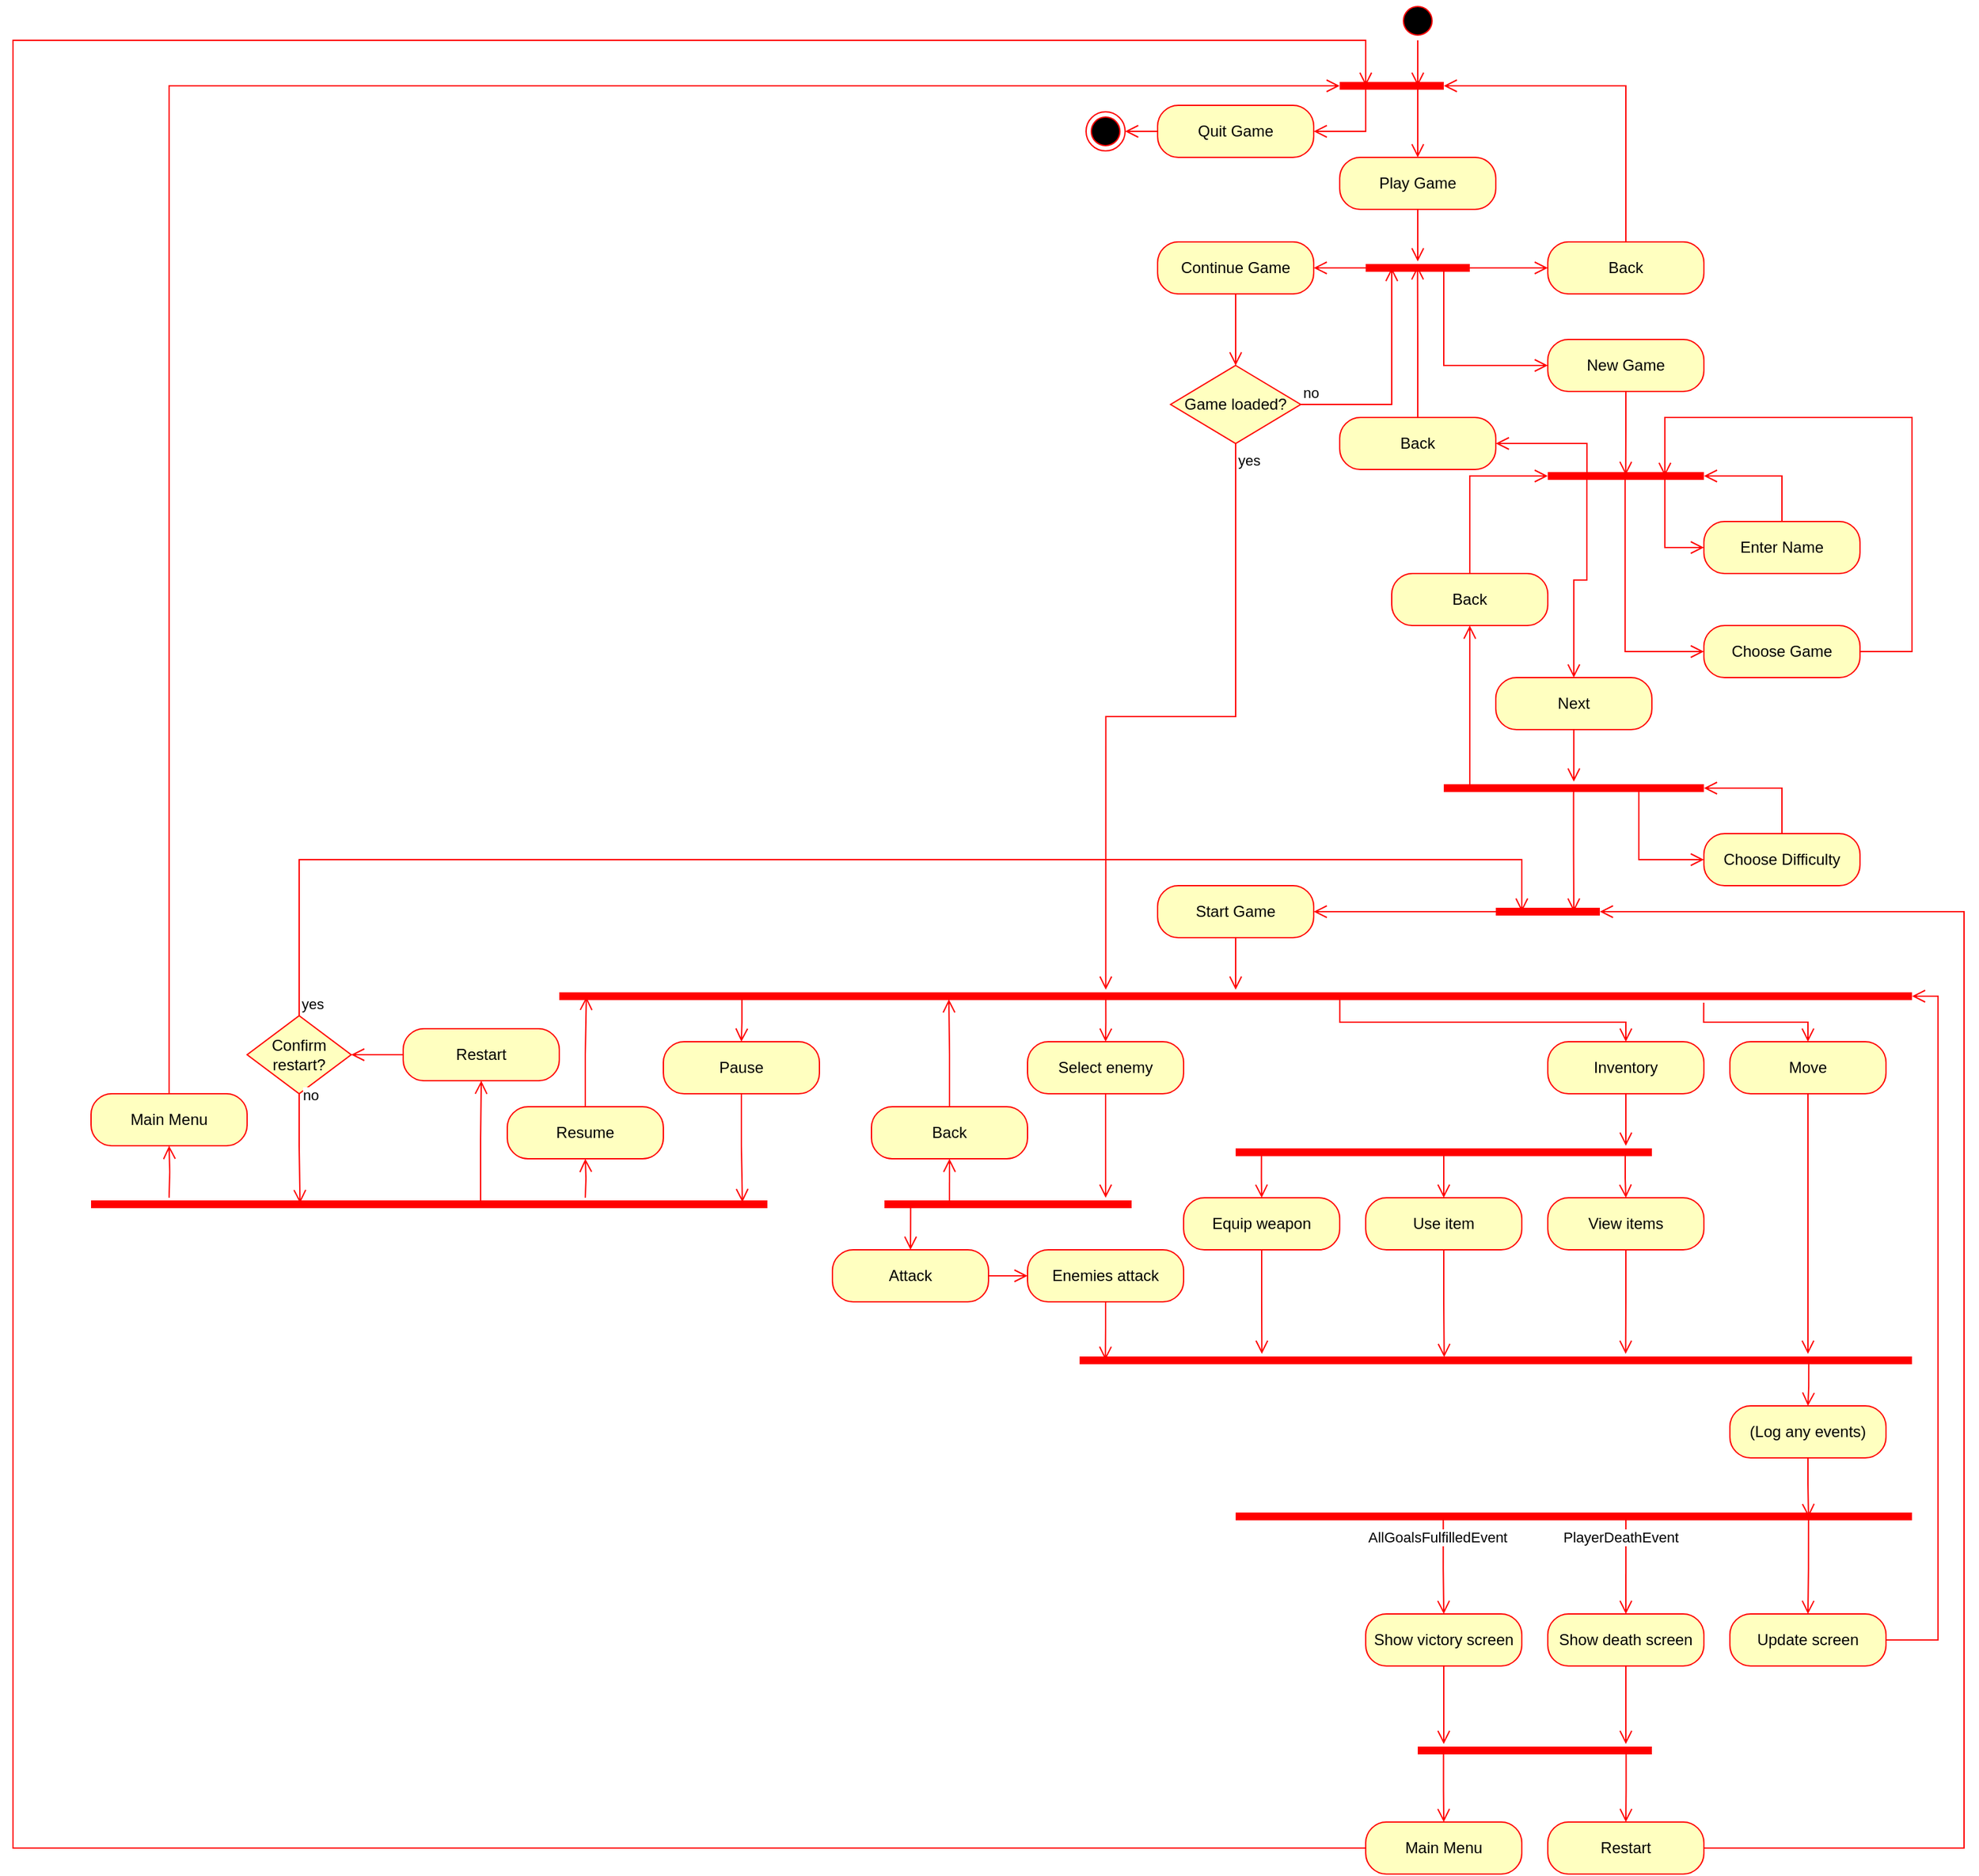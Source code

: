 <mxfile version="20.5.3" type="embed"><diagram id="KcAglNX9ycnjQGlBwvj0" name="Page-1"><mxGraphModel dx="1743" dy="619" grid="1" gridSize="10" guides="1" tooltips="1" connect="1" arrows="1" fold="1" page="1" pageScale="1" pageWidth="850" pageHeight="1100" math="0" shadow="0"><root><mxCell id="0"/><mxCell id="1" parent="0"/><mxCell id="4" value="" style="ellipse;html=1;shape=startState;fillColor=#000000;strokeColor=#ff0000;" parent="1" vertex="1"><mxGeometry x="405" width="30" height="30" as="geometry"/></mxCell><mxCell id="5" value="" style="edgeStyle=orthogonalEdgeStyle;html=1;verticalAlign=bottom;endArrow=open;endSize=8;strokeColor=#ff0000;rounded=0;entryX=0.75;entryY=0.5;entryDx=0;entryDy=0;entryPerimeter=0;" parent="1" source="4" target="8" edge="1"><mxGeometry relative="1" as="geometry"><mxPoint x="420" y="70" as="targetPoint"/></mxGeometry></mxCell><mxCell id="8" value="" style="shape=line;html=1;strokeWidth=6;strokeColor=#ff0000;" parent="1" vertex="1"><mxGeometry x="360" y="60" width="80" height="10" as="geometry"/></mxCell><mxCell id="9" value="" style="edgeStyle=orthogonalEdgeStyle;html=1;verticalAlign=bottom;endArrow=open;endSize=8;strokeColor=#ff0000;rounded=0;exitX=0.25;exitY=0.5;exitDx=0;exitDy=0;exitPerimeter=0;entryX=1;entryY=0.5;entryDx=0;entryDy=0;" parent="1" source="8" target="10" edge="1"><mxGeometry relative="1" as="geometry"><mxPoint x="350" y="90" as="targetPoint"/><mxPoint x="100" y="90" as="sourcePoint"/><Array as="points"><mxPoint x="380" y="100"/></Array></mxGeometry></mxCell><mxCell id="10" value="Quit Game" style="rounded=1;whiteSpace=wrap;html=1;arcSize=40;fontColor=#000000;fillColor=#ffffc0;strokeColor=#ff0000;" parent="1" vertex="1"><mxGeometry x="220" y="80" width="120" height="40" as="geometry"/></mxCell><mxCell id="11" value="" style="edgeStyle=orthogonalEdgeStyle;html=1;verticalAlign=bottom;endArrow=open;endSize=8;strokeColor=#ff0000;rounded=0;entryX=1;entryY=0.5;entryDx=0;entryDy=0;" parent="1" source="10" target="12" edge="1"><mxGeometry relative="1" as="geometry"><mxPoint x="100" y="280" as="targetPoint"/></mxGeometry></mxCell><mxCell id="12" value="" style="ellipse;html=1;shape=endState;fillColor=#000000;strokeColor=#ff0000;" parent="1" vertex="1"><mxGeometry x="165" y="85" width="30" height="30" as="geometry"/></mxCell><mxCell id="13" value="Play Game" style="rounded=1;whiteSpace=wrap;html=1;arcSize=40;fontColor=#000000;fillColor=#ffffc0;strokeColor=#ff0000;" parent="1" vertex="1"><mxGeometry x="360" y="120" width="120" height="40" as="geometry"/></mxCell><mxCell id="14" value="" style="edgeStyle=orthogonalEdgeStyle;html=1;verticalAlign=bottom;endArrow=open;endSize=8;strokeColor=#ff0000;rounded=0;exitX=0.5;exitY=1;exitDx=0;exitDy=0;" parent="1" source="13" target="16" edge="1"><mxGeometry relative="1" as="geometry"><mxPoint x="430" y="180" as="targetPoint"/><mxPoint x="430" y="170" as="sourcePoint"/></mxGeometry></mxCell><mxCell id="15" value="" style="edgeStyle=orthogonalEdgeStyle;html=1;verticalAlign=bottom;endArrow=open;endSize=8;strokeColor=#ff0000;rounded=0;exitX=0.75;exitY=0.5;exitDx=0;exitDy=0;exitPerimeter=0;entryX=0.5;entryY=0;entryDx=0;entryDy=0;" parent="1" source="8" target="13" edge="1"><mxGeometry relative="1" as="geometry"><mxPoint x="440" y="110" as="targetPoint"/><mxPoint x="430" y="170" as="sourcePoint"/></mxGeometry></mxCell><mxCell id="16" value="" style="shape=line;html=1;strokeWidth=6;strokeColor=#ff0000;" parent="1" vertex="1"><mxGeometry x="380" y="200" width="80" height="10" as="geometry"/></mxCell><mxCell id="17" value="" style="edgeStyle=orthogonalEdgeStyle;html=1;verticalAlign=bottom;endArrow=open;endSize=8;strokeColor=#ff0000;rounded=0;entryX=1;entryY=0.5;entryDx=0;entryDy=0;" parent="1" source="16" target="19" edge="1"><mxGeometry relative="1" as="geometry"><mxPoint x="360" y="190" as="targetPoint"/></mxGeometry></mxCell><mxCell id="19" value="Continue Game" style="rounded=1;whiteSpace=wrap;html=1;arcSize=40;fontColor=#000000;fillColor=#ffffc0;strokeColor=#ff0000;" parent="1" vertex="1"><mxGeometry x="220" y="185" width="120" height="40" as="geometry"/></mxCell><mxCell id="20" value="" style="edgeStyle=orthogonalEdgeStyle;html=1;verticalAlign=bottom;endArrow=open;endSize=8;strokeColor=#ff0000;rounded=0;entryX=0.5;entryY=0;entryDx=0;entryDy=0;" parent="1" source="19" target="21" edge="1"><mxGeometry relative="1" as="geometry"><mxPoint x="260" y="390" as="targetPoint"/></mxGeometry></mxCell><mxCell id="21" value="&lt;font color=&quot;#000000&quot;&gt;Game loaded?&lt;/font&gt;" style="rhombus;whiteSpace=wrap;html=1;fillColor=#ffffc0;strokeColor=#ff0000;" parent="1" vertex="1"><mxGeometry x="230" y="280" width="100" height="60" as="geometry"/></mxCell><mxCell id="22" value="&lt;font color=&quot;#000000&quot;&gt;no&lt;/font&gt;" style="edgeStyle=orthogonalEdgeStyle;html=1;align=left;verticalAlign=bottom;endArrow=open;endSize=8;strokeColor=#ff0000;rounded=0;entryX=0.25;entryY=0.5;entryDx=0;entryDy=0;entryPerimeter=0;" parent="1" source="21" target="16" edge="1"><mxGeometry x="-1" relative="1" as="geometry"><mxPoint x="410" y="230" as="targetPoint"/></mxGeometry></mxCell><mxCell id="23" value="&lt;font color=&quot;#000000&quot;&gt;yes&lt;/font&gt;" style="edgeStyle=orthogonalEdgeStyle;html=1;align=left;verticalAlign=top;endArrow=open;endSize=8;strokeColor=#ff0000;rounded=0;entryX=0.404;entryY=0;entryDx=0;entryDy=0;entryPerimeter=0;" parent="1" source="21" target="55" edge="1"><mxGeometry x="-1" relative="1" as="geometry"><mxPoint x="180" y="750" as="targetPoint"/></mxGeometry></mxCell><mxCell id="24" value="Back" style="rounded=1;whiteSpace=wrap;html=1;arcSize=40;fontColor=#000000;fillColor=#ffffc0;strokeColor=#ff0000;" parent="1" vertex="1"><mxGeometry x="520" y="185" width="120" height="40" as="geometry"/></mxCell><mxCell id="25" value="" style="edgeStyle=orthogonalEdgeStyle;html=1;verticalAlign=bottom;endArrow=open;endSize=8;strokeColor=#ff0000;rounded=0;fontColor=#000000;entryX=1;entryY=0.5;entryDx=0;entryDy=0;entryPerimeter=0;exitX=0.5;exitY=0;exitDx=0;exitDy=0;" parent="1" source="24" target="8" edge="1"><mxGeometry relative="1" as="geometry"><mxPoint x="580" y="300" as="targetPoint"/></mxGeometry></mxCell><mxCell id="26" value="" style="edgeStyle=orthogonalEdgeStyle;html=1;verticalAlign=bottom;endArrow=open;endSize=8;strokeColor=#ff0000;rounded=0;fontColor=#000000;exitX=1;exitY=0.5;exitDx=0;exitDy=0;exitPerimeter=0;entryX=0;entryY=0.5;entryDx=0;entryDy=0;" parent="1" source="16" target="24" edge="1"><mxGeometry relative="1" as="geometry"><mxPoint x="590" y="310" as="targetPoint"/><mxPoint x="590" y="235" as="sourcePoint"/></mxGeometry></mxCell><mxCell id="29" value="New Game" style="rounded=1;whiteSpace=wrap;html=1;arcSize=40;fontColor=#000000;fillColor=#ffffc0;strokeColor=#ff0000;" parent="1" vertex="1"><mxGeometry x="520" y="260" width="120" height="40" as="geometry"/></mxCell><mxCell id="30" value="" style="edgeStyle=orthogonalEdgeStyle;html=1;verticalAlign=bottom;endArrow=open;endSize=8;strokeColor=#ff0000;rounded=0;fontColor=#000000;entryX=0.499;entryY=0.42;entryDx=0;entryDy=0;entryPerimeter=0;" parent="1" source="29" target="32" edge="1"><mxGeometry relative="1" as="geometry"><mxPoint x="580" y="360" as="targetPoint"/></mxGeometry></mxCell><mxCell id="31" value="" style="edgeStyle=orthogonalEdgeStyle;html=1;verticalAlign=bottom;endArrow=open;endSize=8;strokeColor=#ff0000;rounded=0;fontColor=#000000;exitX=0.75;exitY=0.5;exitDx=0;exitDy=0;exitPerimeter=0;entryX=0;entryY=0.5;entryDx=0;entryDy=0;" parent="1" source="16" target="29" edge="1"><mxGeometry relative="1" as="geometry"><mxPoint x="600" y="320" as="targetPoint"/><mxPoint x="600" y="245" as="sourcePoint"/><Array as="points"><mxPoint x="440" y="280"/></Array></mxGeometry></mxCell><mxCell id="32" value="" style="shape=line;html=1;strokeWidth=6;strokeColor=#ff0000;fontColor=#000000;" parent="1" vertex="1"><mxGeometry x="520" y="360" width="120" height="10" as="geometry"/></mxCell><mxCell id="33" value="" style="edgeStyle=orthogonalEdgeStyle;html=1;verticalAlign=bottom;endArrow=open;endSize=8;strokeColor=#ff0000;rounded=0;fontColor=#000000;entryX=1;entryY=0.5;entryDx=0;entryDy=0;exitX=0.251;exitY=0.354;exitDx=0;exitDy=0;exitPerimeter=0;" parent="1" source="32" target="34" edge="1"><mxGeometry relative="1" as="geometry"><mxPoint x="480" y="360" as="targetPoint"/><Array as="points"><mxPoint x="550" y="340"/></Array></mxGeometry></mxCell><mxCell id="34" value="Back" style="rounded=1;whiteSpace=wrap;html=1;arcSize=40;fontColor=#000000;fillColor=#ffffc0;strokeColor=#ff0000;" parent="1" vertex="1"><mxGeometry x="360" y="320" width="120" height="40" as="geometry"/></mxCell><mxCell id="35" value="" style="edgeStyle=orthogonalEdgeStyle;html=1;verticalAlign=bottom;endArrow=open;endSize=8;strokeColor=#ff0000;rounded=0;fontColor=#000000;entryX=0.498;entryY=0.38;entryDx=0;entryDy=0;entryPerimeter=0;" parent="1" source="34" target="16" edge="1"><mxGeometry relative="1" as="geometry"><mxPoint x="420" y="260" as="targetPoint"/></mxGeometry></mxCell><mxCell id="36" value="Enter Name" style="rounded=1;whiteSpace=wrap;html=1;arcSize=40;fontColor=#000000;fillColor=#ffffc0;strokeColor=#ff0000;" parent="1" vertex="1"><mxGeometry x="640" y="400" width="120" height="40" as="geometry"/></mxCell><mxCell id="37" value="" style="edgeStyle=orthogonalEdgeStyle;html=1;verticalAlign=bottom;endArrow=open;endSize=8;strokeColor=#ff0000;rounded=0;fontColor=#000000;entryX=1;entryY=0.5;entryDx=0;entryDy=0;entryPerimeter=0;" parent="1" source="36" target="32" edge="1"><mxGeometry relative="1" as="geometry"><mxPoint x="580" y="500" as="targetPoint"/></mxGeometry></mxCell><mxCell id="38" value="" style="edgeStyle=orthogonalEdgeStyle;html=1;verticalAlign=bottom;endArrow=open;endSize=8;strokeColor=#ff0000;rounded=0;fontColor=#000000;exitX=0.75;exitY=0.5;exitDx=0;exitDy=0;exitPerimeter=0;entryX=0;entryY=0.5;entryDx=0;entryDy=0;" parent="1" source="32" target="36" edge="1"><mxGeometry relative="1" as="geometry"><mxPoint x="610" y="330" as="targetPoint"/><mxPoint x="610" y="255" as="sourcePoint"/></mxGeometry></mxCell><mxCell id="39" value="Choose Game" style="rounded=1;whiteSpace=wrap;html=1;arcSize=40;fontColor=#000000;fillColor=#ffffc0;strokeColor=#ff0000;" parent="1" vertex="1"><mxGeometry x="640" y="480" width="120" height="40" as="geometry"/></mxCell><mxCell id="40" value="" style="edgeStyle=orthogonalEdgeStyle;html=1;verticalAlign=bottom;endArrow=open;endSize=8;strokeColor=#ff0000;rounded=0;fontColor=#000000;entryX=0.75;entryY=0.5;entryDx=0;entryDy=0;entryPerimeter=0;" parent="1" source="39" target="32" edge="1"><mxGeometry relative="1" as="geometry"><mxPoint x="630" y="340" as="targetPoint"/><Array as="points"><mxPoint x="800" y="500"/><mxPoint x="800" y="320"/><mxPoint x="610" y="320"/></Array></mxGeometry></mxCell><mxCell id="41" value="" style="edgeStyle=orthogonalEdgeStyle;html=1;verticalAlign=bottom;endArrow=open;endSize=8;strokeColor=#ff0000;rounded=0;fontColor=#000000;exitX=0.495;exitY=0.66;exitDx=0;exitDy=0;exitPerimeter=0;entryX=0;entryY=0.5;entryDx=0;entryDy=0;" parent="1" source="32" target="39" edge="1"><mxGeometry relative="1" as="geometry"><mxPoint x="620" y="340" as="targetPoint"/><mxPoint x="620" y="265" as="sourcePoint"/></mxGeometry></mxCell><mxCell id="42" value="Next" style="rounded=1;whiteSpace=wrap;html=1;arcSize=40;fontColor=#000000;fillColor=#ffffc0;strokeColor=#ff0000;" parent="1" vertex="1"><mxGeometry x="480" y="520" width="120" height="40" as="geometry"/></mxCell><mxCell id="43" value="" style="edgeStyle=orthogonalEdgeStyle;html=1;verticalAlign=bottom;endArrow=open;endSize=8;strokeColor=#ff0000;rounded=0;fontColor=#000000;" parent="1" source="42" target="44" edge="1"><mxGeometry relative="1" as="geometry"><mxPoint x="540" y="590" as="targetPoint"/></mxGeometry></mxCell><mxCell id="44" value="" style="shape=line;html=1;strokeWidth=6;strokeColor=#ff0000;fontColor=#000000;" parent="1" vertex="1"><mxGeometry x="440" y="600" width="200" height="10" as="geometry"/></mxCell><mxCell id="45" value="" style="edgeStyle=orthogonalEdgeStyle;html=1;verticalAlign=bottom;endArrow=open;endSize=8;strokeColor=#ff0000;rounded=0;fontColor=#000000;exitX=0.25;exitY=0.5;exitDx=0;exitDy=0;exitPerimeter=0;entryX=0.5;entryY=1;entryDx=0;entryDy=0;" parent="1" source="44" target="46" edge="1"><mxGeometry relative="1" as="geometry"><mxPoint x="460" y="530" as="targetPoint"/><Array as="points"><mxPoint x="460" y="605"/></Array></mxGeometry></mxCell><mxCell id="46" value="Back" style="rounded=1;whiteSpace=wrap;html=1;arcSize=40;fontColor=#000000;fillColor=#ffffc0;strokeColor=#ff0000;" parent="1" vertex="1"><mxGeometry x="400" y="440" width="120" height="40" as="geometry"/></mxCell><mxCell id="47" value="" style="edgeStyle=orthogonalEdgeStyle;html=1;verticalAlign=bottom;endArrow=open;endSize=8;strokeColor=#ff0000;rounded=0;fontColor=#000000;entryX=0;entryY=0.5;entryDx=0;entryDy=0;entryPerimeter=0;" parent="1" source="46" target="32" edge="1"><mxGeometry relative="1" as="geometry"><mxPoint x="440" y="530" as="targetPoint"/><Array as="points"><mxPoint x="460" y="365"/></Array></mxGeometry></mxCell><mxCell id="48" value="" style="edgeStyle=orthogonalEdgeStyle;html=1;verticalAlign=bottom;endArrow=open;endSize=8;strokeColor=#ff0000;rounded=0;fontColor=#000000;exitX=0.25;exitY=0.5;exitDx=0;exitDy=0;exitPerimeter=0;entryX=0.5;entryY=0;entryDx=0;entryDy=0;" parent="1" source="32" target="42" edge="1"><mxGeometry relative="1" as="geometry"><mxPoint x="630" y="350" as="targetPoint"/><mxPoint x="630" y="275" as="sourcePoint"/></mxGeometry></mxCell><mxCell id="49" value="Choose Difficulty" style="rounded=1;whiteSpace=wrap;html=1;arcSize=40;fontColor=#000000;fillColor=#ffffc0;strokeColor=#ff0000;" parent="1" vertex="1"><mxGeometry x="640" y="640" width="120" height="40" as="geometry"/></mxCell><mxCell id="50" value="" style="edgeStyle=orthogonalEdgeStyle;html=1;verticalAlign=bottom;endArrow=open;endSize=8;strokeColor=#ff0000;rounded=0;fontColor=#000000;entryX=1;entryY=0.5;entryDx=0;entryDy=0;entryPerimeter=0;" parent="1" source="49" target="44" edge="1"><mxGeometry relative="1" as="geometry"><mxPoint x="610" y="770" as="targetPoint"/></mxGeometry></mxCell><mxCell id="51" value="" style="edgeStyle=orthogonalEdgeStyle;html=1;verticalAlign=bottom;endArrow=open;endSize=8;strokeColor=#ff0000;rounded=0;fontColor=#000000;exitX=0.75;exitY=0.5;exitDx=0;exitDy=0;exitPerimeter=0;entryX=0;entryY=0.5;entryDx=0;entryDy=0;" parent="1" source="44" target="49" edge="1"><mxGeometry relative="1" as="geometry"><mxPoint x="600" y="697.5" as="targetPoint"/><mxPoint x="600" y="622.5" as="sourcePoint"/></mxGeometry></mxCell><mxCell id="52" value="Start Game" style="rounded=1;whiteSpace=wrap;html=1;arcSize=40;fontColor=#000000;fillColor=#ffffc0;strokeColor=#ff0000;" parent="1" vertex="1"><mxGeometry x="220" y="680" width="120" height="40" as="geometry"/></mxCell><mxCell id="53" value="" style="edgeStyle=orthogonalEdgeStyle;html=1;verticalAlign=bottom;endArrow=open;endSize=8;strokeColor=#ff0000;rounded=0;fontColor=#000000;" parent="1" source="52" target="55" edge="1"><mxGeometry relative="1" as="geometry"><mxPoint x="610" y="750" as="targetPoint"/></mxGeometry></mxCell><mxCell id="54" value="" style="edgeStyle=orthogonalEdgeStyle;html=1;verticalAlign=bottom;endArrow=open;endSize=8;strokeColor=#ff0000;rounded=0;fontColor=#000000;exitX=0.499;exitY=0.421;exitDx=0;exitDy=0;exitPerimeter=0;entryX=0.75;entryY=0.5;entryDx=0;entryDy=0;entryPerimeter=0;" parent="1" source="44" target="143" edge="1"><mxGeometry relative="1" as="geometry"><mxPoint x="540" y="690" as="targetPoint"/><mxPoint x="540" y="620" as="sourcePoint"/></mxGeometry></mxCell><mxCell id="55" value="" style="shape=line;html=1;strokeWidth=6;strokeColor=#ff0000;fontColor=#000000;" parent="1" vertex="1"><mxGeometry x="-240" y="760" width="1040" height="10" as="geometry"/></mxCell><mxCell id="56" value="" style="edgeStyle=orthogonalEdgeStyle;html=1;verticalAlign=bottom;endArrow=open;endSize=8;strokeColor=#ff0000;rounded=0;fontColor=#000000;entryX=0.5;entryY=0;entryDx=0;entryDy=0;exitX=0.846;exitY=1;exitDx=0;exitDy=0;exitPerimeter=0;" parent="1" source="55" target="57" edge="1"><mxGeometry relative="1" as="geometry"><mxPoint x="540" y="980" as="targetPoint"/><mxPoint x="660" y="790" as="sourcePoint"/></mxGeometry></mxCell><mxCell id="57" value="Move" style="rounded=1;whiteSpace=wrap;html=1;arcSize=40;fontColor=#000000;fillColor=#ffffc0;strokeColor=#ff0000;" parent="1" vertex="1"><mxGeometry x="660" y="800" width="120" height="40" as="geometry"/></mxCell><mxCell id="58" value="" style="edgeStyle=orthogonalEdgeStyle;html=1;verticalAlign=bottom;endArrow=open;endSize=8;strokeColor=#ff0000;rounded=0;fontColor=#000000;exitX=0.5;exitY=1;exitDx=0;exitDy=0;" parent="1" source="57" edge="1"><mxGeometry relative="1" as="geometry"><mxPoint x="720" y="1040" as="targetPoint"/><mxPoint x="750" y="1286.857" as="sourcePoint"/></mxGeometry></mxCell><mxCell id="59" value="Update screen" style="rounded=1;whiteSpace=wrap;html=1;arcSize=40;fontColor=#000000;fillColor=#ffffc0;strokeColor=#ff0000;" parent="1" vertex="1"><mxGeometry x="660" y="1240" width="120" height="40" as="geometry"/></mxCell><mxCell id="61" value="" style="shape=line;html=1;strokeWidth=6;strokeColor=#ff0000;fontColor=#000000;" parent="1" vertex="1"><mxGeometry x="160" y="1040" width="640" height="10" as="geometry"/></mxCell><mxCell id="64" value="Inventory" style="rounded=1;whiteSpace=wrap;html=1;arcSize=40;fontColor=#000000;fillColor=#ffffc0;strokeColor=#ff0000;" parent="1" vertex="1"><mxGeometry x="520" y="800" width="120" height="40" as="geometry"/></mxCell><mxCell id="65" value="" style="edgeStyle=orthogonalEdgeStyle;html=1;verticalAlign=bottom;endArrow=open;endSize=8;strokeColor=#ff0000;rounded=0;fontColor=#000000;" parent="1" source="64" edge="1"><mxGeometry relative="1" as="geometry"><mxPoint x="580" y="880" as="targetPoint"/></mxGeometry></mxCell><mxCell id="66" value="(Log any events)" style="rounded=1;whiteSpace=wrap;html=1;arcSize=40;fontColor=#000000;fillColor=#ffffc0;strokeColor=#ff0000;" parent="1" vertex="1"><mxGeometry x="660" y="1080" width="120" height="40" as="geometry"/></mxCell><mxCell id="68" value="" style="edgeStyle=orthogonalEdgeStyle;html=1;verticalAlign=bottom;endArrow=open;endSize=8;strokeColor=#ff0000;rounded=0;fontColor=#000000;exitX=0.876;exitY=0.633;exitDx=0;exitDy=0;exitPerimeter=0;entryX=0.5;entryY=0;entryDx=0;entryDy=0;" parent="1" source="61" target="66" edge="1"><mxGeometry relative="1" as="geometry"><mxPoint x="569.8" y="785" as="targetPoint"/><mxPoint x="569.8" y="710" as="sourcePoint"/></mxGeometry></mxCell><mxCell id="70" value="" style="edgeStyle=orthogonalEdgeStyle;html=1;verticalAlign=bottom;endArrow=open;endSize=8;strokeColor=#ff0000;rounded=0;fontColor=#000000;entryX=0.5;entryY=0;entryDx=0;entryDy=0;exitX=0.577;exitY=0.5;exitDx=0;exitDy=0;exitPerimeter=0;" parent="1" source="55" target="64" edge="1"><mxGeometry relative="1" as="geometry"><mxPoint x="589.8" y="805" as="targetPoint"/><mxPoint x="610" y="780" as="sourcePoint"/></mxGeometry></mxCell><mxCell id="71" value="" style="shape=line;html=1;strokeWidth=6;strokeColor=#ff0000;fontColor=#000000;" parent="1" vertex="1"><mxGeometry x="280" y="1160" width="520" height="10" as="geometry"/></mxCell><mxCell id="73" value="" style="edgeStyle=orthogonalEdgeStyle;html=1;verticalAlign=bottom;endArrow=open;endSize=8;strokeColor=#ff0000;rounded=0;fontColor=#000000;exitX=0.5;exitY=1;exitDx=0;exitDy=0;entryX=0.847;entryY=0.552;entryDx=0;entryDy=0;entryPerimeter=0;" parent="1" source="66" target="71" edge="1"><mxGeometry relative="1" as="geometry"><mxPoint x="720" y="1160" as="targetPoint"/><mxPoint x="720" y="1130" as="sourcePoint"/></mxGeometry></mxCell><mxCell id="86" value="View items" style="rounded=1;whiteSpace=wrap;html=1;arcSize=40;fontColor=#000000;fillColor=#ffffc0;strokeColor=#ff0000;" parent="1" vertex="1"><mxGeometry x="520" y="920" width="120" height="40" as="geometry"/></mxCell><mxCell id="87" value="" style="edgeStyle=orthogonalEdgeStyle;html=1;verticalAlign=bottom;endArrow=open;endSize=8;strokeColor=#ff0000;rounded=0;fontColor=#FFFFFF;entryX=0.656;entryY=0;entryDx=0;entryDy=0;entryPerimeter=0;" parent="1" source="86" target="61" edge="1"><mxGeometry relative="1" as="geometry"><mxPoint x="480" y="1020" as="targetPoint"/></mxGeometry></mxCell><mxCell id="88" value="" style="shape=line;html=1;strokeWidth=6;strokeColor=#ff0000;fontColor=#FFFFFF;" parent="1" vertex="1"><mxGeometry x="280" y="880" width="320" height="10" as="geometry"/></mxCell><mxCell id="89" value="" style="edgeStyle=orthogonalEdgeStyle;html=1;verticalAlign=bottom;endArrow=open;endSize=8;strokeColor=#ff0000;rounded=0;fontColor=#FFFFFF;exitX=0.936;exitY=0.505;exitDx=0;exitDy=0;exitPerimeter=0;entryX=0.5;entryY=0;entryDx=0;entryDy=0;" parent="1" source="88" target="86" edge="1"><mxGeometry relative="1" as="geometry"><mxPoint x="500" y="960" as="targetPoint"/></mxGeometry></mxCell><mxCell id="92" value="PlayerDeathEvent" style="edgeStyle=orthogonalEdgeStyle;html=1;align=left;verticalAlign=bottom;endArrow=open;endSize=8;strokeColor=#ff0000;rounded=0;fontColor=#000000;entryX=0.5;entryY=0;entryDx=0;entryDy=0;exitX=0.577;exitY=0.54;exitDx=0;exitDy=0;exitPerimeter=0;" parent="1" source="71" target="98" edge="1"><mxGeometry x="-0.34" y="-50" relative="1" as="geometry"><mxPoint x="540" y="1210" as="targetPoint"/><mxPoint x="530" y="1212" as="sourcePoint"/><mxPoint as="offset"/></mxGeometry></mxCell><mxCell id="95" value="" style="edgeStyle=orthogonalEdgeStyle;html=1;verticalAlign=bottom;endArrow=open;endSize=8;strokeColor=#ff0000;rounded=0;fontColor=#000000;exitX=0.847;exitY=0.457;exitDx=0;exitDy=0;exitPerimeter=0;entryX=0.5;entryY=0;entryDx=0;entryDy=0;" parent="1" source="71" target="59" edge="1"><mxGeometry relative="1" as="geometry"><mxPoint x="740" y="1220" as="targetPoint"/><mxPoint x="730" y="1290" as="sourcePoint"/></mxGeometry></mxCell><mxCell id="97" value="" style="edgeStyle=orthogonalEdgeStyle;html=1;verticalAlign=bottom;endArrow=open;endSize=8;strokeColor=#ff0000;rounded=0;fontColor=#FFFFFF;exitX=1;exitY=0.5;exitDx=0;exitDy=0;entryX=1;entryY=0.5;entryDx=0;entryDy=0;entryPerimeter=0;" parent="1" source="59" target="55" edge="1"><mxGeometry relative="1" as="geometry"><mxPoint x="490" y="1030" as="targetPoint"/><mxPoint x="530" y="950" as="sourcePoint"/><Array as="points"><mxPoint x="820" y="1260"/><mxPoint x="820" y="765"/></Array></mxGeometry></mxCell><mxCell id="98" value="Show death screen" style="rounded=1;whiteSpace=wrap;html=1;arcSize=40;fontColor=#000000;fillColor=#ffffc0;strokeColor=#ff0000;" parent="1" vertex="1"><mxGeometry x="520" y="1240" width="120" height="40" as="geometry"/></mxCell><mxCell id="99" value="" style="edgeStyle=orthogonalEdgeStyle;html=1;verticalAlign=bottom;endArrow=open;endSize=8;strokeColor=#ff0000;rounded=0;fontColor=#FFFFFF;" parent="1" source="98" edge="1"><mxGeometry relative="1" as="geometry"><mxPoint x="580" y="1340" as="targetPoint"/></mxGeometry></mxCell><mxCell id="100" value="Show victory screen" style="rounded=1;whiteSpace=wrap;html=1;arcSize=40;fontColor=#000000;fillColor=#ffffc0;strokeColor=#ff0000;" parent="1" vertex="1"><mxGeometry x="380" y="1240" width="120" height="40" as="geometry"/></mxCell><mxCell id="101" value="" style="edgeStyle=orthogonalEdgeStyle;html=1;verticalAlign=bottom;endArrow=open;endSize=8;strokeColor=#ff0000;rounded=0;fontColor=#FFFFFF;" parent="1" source="100" edge="1"><mxGeometry relative="1" as="geometry"><mxPoint x="440" y="1340" as="targetPoint"/></mxGeometry></mxCell><mxCell id="102" value="AllGoalsFulfilledEvent" style="edgeStyle=orthogonalEdgeStyle;html=1;align=left;verticalAlign=bottom;endArrow=open;endSize=8;strokeColor=#ff0000;rounded=0;fontColor=#000000;entryX=0.5;entryY=0;entryDx=0;entryDy=0;exitX=0.307;exitY=0.38;exitDx=0;exitDy=0;exitPerimeter=0;" parent="1" source="71" target="100" edge="1"><mxGeometry x="-0.314" y="-60" relative="1" as="geometry"><mxPoint x="590" y="1250" as="targetPoint"/><mxPoint x="590.04" y="1175.4" as="sourcePoint"/><mxPoint as="offset"/></mxGeometry></mxCell><mxCell id="103" value="" style="shape=line;html=1;strokeWidth=6;strokeColor=#ff0000;fontColor=#FFFFFF;" parent="1" vertex="1"><mxGeometry x="420" y="1340" width="180" height="10" as="geometry"/></mxCell><mxCell id="104" value="" style="edgeStyle=orthogonalEdgeStyle;html=1;verticalAlign=bottom;endArrow=open;endSize=8;strokeColor=#ff0000;rounded=0;fontColor=#FFFFFF;entryX=0.5;entryY=0;entryDx=0;entryDy=0;exitX=0.89;exitY=0.529;exitDx=0;exitDy=0;exitPerimeter=0;" parent="1" source="103" target="105" edge="1"><mxGeometry relative="1" as="geometry"><mxPoint x="500" y="1420" as="targetPoint"/></mxGeometry></mxCell><mxCell id="105" value="Restart" style="rounded=1;whiteSpace=wrap;html=1;arcSize=40;fontColor=#000000;fillColor=#ffffc0;strokeColor=#ff0000;" parent="1" vertex="1"><mxGeometry x="520" y="1400" width="120" height="40" as="geometry"/></mxCell><mxCell id="106" value="" style="edgeStyle=orthogonalEdgeStyle;html=1;verticalAlign=bottom;endArrow=open;endSize=8;strokeColor=#ff0000;rounded=0;fontColor=#FFFFFF;entryX=1;entryY=0.5;entryDx=0;entryDy=0;entryPerimeter=0;" parent="1" source="105" target="143" edge="1"><mxGeometry relative="1" as="geometry"><mxPoint x="680" y="700" as="targetPoint"/><Array as="points"><mxPoint x="840" y="1420"/><mxPoint x="840" y="700"/></Array></mxGeometry></mxCell><mxCell id="108" value="Use item" style="rounded=1;whiteSpace=wrap;html=1;arcSize=40;fontColor=#000000;fillColor=#ffffc0;strokeColor=#ff0000;" parent="1" vertex="1"><mxGeometry x="380" y="920" width="120" height="40" as="geometry"/></mxCell><mxCell id="109" value="" style="edgeStyle=orthogonalEdgeStyle;html=1;verticalAlign=bottom;endArrow=open;endSize=8;strokeColor=#ff0000;rounded=0;fontColor=#FFFFFF;entryX=0.438;entryY=0.248;entryDx=0;entryDy=0;entryPerimeter=0;" parent="1" source="108" target="61" edge="1"><mxGeometry relative="1" as="geometry"><mxPoint x="460" y="1010" as="targetPoint"/></mxGeometry></mxCell><mxCell id="110" value="" style="edgeStyle=orthogonalEdgeStyle;html=1;verticalAlign=bottom;endArrow=open;endSize=8;strokeColor=#ff0000;rounded=0;fontColor=#FFFFFF;exitX=0.5;exitY=0.452;exitDx=0;exitDy=0;exitPerimeter=0;entryX=0.5;entryY=0;entryDx=0;entryDy=0;" parent="1" source="88" target="108" edge="1"><mxGeometry relative="1" as="geometry"><mxPoint x="440" y="1060" as="targetPoint"/><mxPoint x="440" y="1000" as="sourcePoint"/></mxGeometry></mxCell><mxCell id="111" value="Equip weapon" style="rounded=1;whiteSpace=wrap;html=1;arcSize=40;fontColor=#000000;fillColor=#ffffc0;strokeColor=#ff0000;" parent="1" vertex="1"><mxGeometry x="240" y="920" width="120" height="40" as="geometry"/></mxCell><mxCell id="112" value="" style="edgeStyle=orthogonalEdgeStyle;html=1;verticalAlign=bottom;endArrow=open;endSize=8;strokeColor=#ff0000;rounded=0;fontColor=#FFFFFF;entryX=0.219;entryY=0;entryDx=0;entryDy=0;entryPerimeter=0;" parent="1" source="111" target="61" edge="1"><mxGeometry relative="1" as="geometry"><mxPoint x="300" y="1020" as="targetPoint"/></mxGeometry></mxCell><mxCell id="113" value="" style="edgeStyle=orthogonalEdgeStyle;html=1;verticalAlign=bottom;endArrow=open;endSize=8;strokeColor=#ff0000;rounded=0;fontColor=#FFFFFF;exitX=0.062;exitY=0.532;exitDx=0;exitDy=0;exitPerimeter=0;entryX=0.5;entryY=0;entryDx=0;entryDy=0;" parent="1" source="88" target="111" edge="1"><mxGeometry relative="1" as="geometry"><mxPoint x="310" y="910" as="targetPoint"/><mxPoint x="450" y="1010" as="sourcePoint"/></mxGeometry></mxCell><mxCell id="114" value="Select enemy" style="rounded=1;whiteSpace=wrap;html=1;arcSize=40;fontColor=#000000;fillColor=#ffffc0;strokeColor=#ff0000;" parent="1" vertex="1"><mxGeometry x="120" y="800" width="120" height="40" as="geometry"/></mxCell><mxCell id="115" value="" style="edgeStyle=orthogonalEdgeStyle;html=1;verticalAlign=bottom;endArrow=open;endSize=8;strokeColor=#ff0000;rounded=0;fontColor=#FFFFFF;entryX=0.895;entryY=0;entryDx=0;entryDy=0;entryPerimeter=0;" parent="1" source="114" target="116" edge="1"><mxGeometry relative="1" as="geometry"><mxPoint x="190" y="910" as="targetPoint"/></mxGeometry></mxCell><mxCell id="116" value="" style="shape=line;html=1;strokeWidth=6;strokeColor=#ff0000;fontColor=#FFFFFF;" parent="1" vertex="1"><mxGeometry x="10" y="920" width="190" height="10" as="geometry"/></mxCell><mxCell id="117" value="" style="edgeStyle=orthogonalEdgeStyle;html=1;verticalAlign=bottom;endArrow=open;endSize=8;strokeColor=#ff0000;rounded=0;fontColor=#FFFFFF;exitX=0.106;exitY=0.594;exitDx=0;exitDy=0;exitPerimeter=0;entryX=0.5;entryY=0;entryDx=0;entryDy=0;" parent="1" source="116" target="122" edge="1"><mxGeometry relative="1" as="geometry"><mxPoint x="120" y="1000" as="targetPoint"/></mxGeometry></mxCell><mxCell id="118" value="" style="edgeStyle=orthogonalEdgeStyle;html=1;verticalAlign=bottom;endArrow=open;endSize=8;strokeColor=#ff0000;rounded=0;fontColor=#FFFFFF;exitX=0.404;exitY=0.66;exitDx=0;exitDy=0;exitPerimeter=0;entryX=0.5;entryY=0;entryDx=0;entryDy=0;" parent="1" source="55" target="114" edge="1"><mxGeometry relative="1" as="geometry"><mxPoint x="80" y="880" as="targetPoint"/><mxPoint x="80" y="840" as="sourcePoint"/></mxGeometry></mxCell><mxCell id="119" value="Back" style="rounded=1;whiteSpace=wrap;html=1;arcSize=40;fontColor=#000000;fillColor=#ffffc0;strokeColor=#ff0000;" parent="1" vertex="1"><mxGeometry y="850" width="120" height="40" as="geometry"/></mxCell><mxCell id="120" value="" style="edgeStyle=orthogonalEdgeStyle;html=1;verticalAlign=bottom;endArrow=open;endSize=8;strokeColor=#ff0000;rounded=0;fontColor=#FFFFFF;entryX=0.288;entryY=0.74;entryDx=0;entryDy=0;entryPerimeter=0;" parent="1" source="119" target="55" edge="1"><mxGeometry relative="1" as="geometry"><mxPoint x="55" y="930" as="targetPoint"/></mxGeometry></mxCell><mxCell id="121" value="" style="edgeStyle=orthogonalEdgeStyle;html=1;verticalAlign=bottom;endArrow=open;endSize=8;strokeColor=#ff0000;rounded=0;fontColor=#FFFFFF;entryX=0.5;entryY=1;entryDx=0;entryDy=0;exitX=0.263;exitY=0.372;exitDx=0;exitDy=0;exitPerimeter=0;" parent="1" source="116" target="119" edge="1"><mxGeometry relative="1" as="geometry"><mxPoint x="90" y="890" as="targetPoint"/><mxPoint x="110" y="900" as="sourcePoint"/></mxGeometry></mxCell><mxCell id="122" value="Attack" style="rounded=1;whiteSpace=wrap;html=1;arcSize=40;fontColor=#000000;fillColor=#ffffc0;strokeColor=#ff0000;" parent="1" vertex="1"><mxGeometry x="-30" y="960" width="120" height="40" as="geometry"/></mxCell><mxCell id="123" value="" style="edgeStyle=orthogonalEdgeStyle;html=1;verticalAlign=bottom;endArrow=open;endSize=8;strokeColor=#ff0000;rounded=0;fontColor=#FFFFFF;entryX=0;entryY=0.5;entryDx=0;entryDy=0;" parent="1" source="122" target="127" edge="1"><mxGeometry relative="1" as="geometry"><mxPoint x="-60" y="1030" as="targetPoint"/></mxGeometry></mxCell><mxCell id="127" value="Enemies attack" style="rounded=1;whiteSpace=wrap;html=1;arcSize=40;fontColor=#000000;fillColor=#ffffc0;strokeColor=#ff0000;" parent="1" vertex="1"><mxGeometry x="120" y="960" width="120" height="40" as="geometry"/></mxCell><mxCell id="128" value="" style="edgeStyle=orthogonalEdgeStyle;html=1;verticalAlign=bottom;endArrow=open;endSize=8;strokeColor=#ff0000;rounded=0;fontColor=#FFFFFF;entryX=0.031;entryY=0.463;entryDx=0;entryDy=0;entryPerimeter=0;" parent="1" source="127" target="61" edge="1"><mxGeometry relative="1" as="geometry"><mxPoint x="210" y="1020" as="targetPoint"/></mxGeometry></mxCell><mxCell id="129" value="Pause" style="rounded=1;whiteSpace=wrap;html=1;arcSize=40;fontColor=#000000;fillColor=#ffffc0;strokeColor=#ff0000;" parent="1" vertex="1"><mxGeometry x="-160" y="800" width="120" height="40" as="geometry"/></mxCell><mxCell id="130" value="" style="edgeStyle=orthogonalEdgeStyle;html=1;verticalAlign=bottom;endArrow=open;endSize=8;strokeColor=#ff0000;rounded=0;fontColor=#FFFFFF;entryX=0.963;entryY=0.333;entryDx=0;entryDy=0;entryPerimeter=0;" parent="1" source="129" target="131" edge="1"><mxGeometry relative="1" as="geometry"><mxPoint x="-100" y="900" as="targetPoint"/></mxGeometry></mxCell><mxCell id="131" value="" style="shape=line;html=1;strokeWidth=6;strokeColor=#ff0000;fontColor=#FFFFFF;" parent="1" vertex="1"><mxGeometry x="-600" y="920" width="520" height="10" as="geometry"/></mxCell><mxCell id="132" value="" style="edgeStyle=orthogonalEdgeStyle;html=1;verticalAlign=bottom;endArrow=open;endSize=8;strokeColor=#ff0000;rounded=0;fontColor=#FFFFFF;entryX=0.5;entryY=1;entryDx=0;entryDy=0;exitX=0.576;exitY=0.648;exitDx=0;exitDy=0;exitPerimeter=0;" parent="1" source="131" target="138" edge="1"><mxGeometry relative="1" as="geometry"><mxPoint x="-130" y="1010" as="targetPoint"/></mxGeometry></mxCell><mxCell id="133" value="Resume" style="rounded=1;whiteSpace=wrap;html=1;arcSize=40;fontColor=#000000;fillColor=#ffffc0;strokeColor=#ff0000;" parent="1" vertex="1"><mxGeometry x="-280" y="850" width="120" height="40" as="geometry"/></mxCell><mxCell id="134" value="" style="edgeStyle=orthogonalEdgeStyle;html=1;verticalAlign=bottom;endArrow=open;endSize=8;strokeColor=#ff0000;rounded=0;fontColor=#FFFFFF;entryX=0.02;entryY=0.552;entryDx=0;entryDy=0;entryPerimeter=0;" parent="1" source="133" target="55" edge="1"><mxGeometry relative="1" as="geometry"><mxPoint x="-220" y="950" as="targetPoint"/></mxGeometry></mxCell><mxCell id="135" value="" style="edgeStyle=orthogonalEdgeStyle;html=1;verticalAlign=bottom;endArrow=open;endSize=8;strokeColor=#ff0000;rounded=0;fontColor=#FFFFFF;entryX=0.5;entryY=0;entryDx=0;entryDy=0;exitX=0.135;exitY=0.428;exitDx=0;exitDy=0;exitPerimeter=0;" parent="1" source="55" target="129" edge="1"><mxGeometry relative="1" as="geometry"><mxPoint x="100" y="900" as="targetPoint"/><mxPoint x="-100" y="780" as="sourcePoint"/></mxGeometry></mxCell><mxCell id="136" value="" style="edgeStyle=orthogonalEdgeStyle;html=1;verticalAlign=bottom;endArrow=open;endSize=8;strokeColor=#ff0000;rounded=0;fontColor=#FFFFFF;entryX=0.5;entryY=1;entryDx=0;entryDy=0;" parent="1" target="133" edge="1"><mxGeometry relative="1" as="geometry"><mxPoint x="110" y="910" as="targetPoint"/><mxPoint x="-220" y="920" as="sourcePoint"/></mxGeometry></mxCell><mxCell id="138" value="Restart" style="rounded=1;whiteSpace=wrap;html=1;arcSize=40;fontColor=#000000;fillColor=#ffffc0;strokeColor=#ff0000;" parent="1" vertex="1"><mxGeometry x="-360" y="790" width="120" height="40" as="geometry"/></mxCell><mxCell id="139" value="" style="edgeStyle=orthogonalEdgeStyle;html=1;verticalAlign=bottom;endArrow=open;endSize=8;strokeColor=#ff0000;rounded=0;fontColor=#FFFFFF;entryX=1;entryY=0.5;entryDx=0;entryDy=0;" parent="1" source="138" target="140" edge="1"><mxGeometry relative="1" as="geometry"><mxPoint x="-300" y="890" as="targetPoint"/></mxGeometry></mxCell><mxCell id="140" value="&lt;font color=&quot;#000000&quot;&gt;Confirm restart?&lt;/font&gt;" style="rhombus;whiteSpace=wrap;html=1;fillColor=#ffffc0;strokeColor=#ff0000;fontColor=#FFFFFF;" parent="1" vertex="1"><mxGeometry x="-480" y="780" width="80" height="60" as="geometry"/></mxCell><mxCell id="141" value="&lt;font color=&quot;#000000&quot;&gt;no&lt;/font&gt;" style="edgeStyle=orthogonalEdgeStyle;html=1;align=left;verticalAlign=bottom;endArrow=open;endSize=8;strokeColor=#ff0000;rounded=0;fontColor=#FFFFFF;entryX=0.309;entryY=0.41;entryDx=0;entryDy=0;entryPerimeter=0;" parent="1" source="140" target="131" edge="1"><mxGeometry x="-0.764" y="1" relative="1" as="geometry"><mxPoint x="-470" y="910" as="targetPoint"/><mxPoint as="offset"/></mxGeometry></mxCell><mxCell id="142" value="&lt;font color=&quot;#000000&quot;&gt;yes&lt;/font&gt;" style="edgeStyle=orthogonalEdgeStyle;html=1;align=left;verticalAlign=top;endArrow=open;endSize=8;strokeColor=#ff0000;rounded=0;fontColor=#FFFFFF;exitX=0.5;exitY=0;exitDx=0;exitDy=0;entryX=0.25;entryY=0.5;entryDx=0;entryDy=0;entryPerimeter=0;" parent="1" source="140" target="143" edge="1"><mxGeometry x="-0.96" relative="1" as="geometry"><mxPoint x="170" y="660" as="targetPoint"/><mxPoint x="-400" y="730" as="sourcePoint"/><Array as="points"><mxPoint x="-440" y="660"/><mxPoint x="500" y="660"/></Array><mxPoint as="offset"/></mxGeometry></mxCell><mxCell id="143" value="" style="shape=line;html=1;strokeWidth=6;strokeColor=#ff0000;fontColor=#000000;" parent="1" vertex="1"><mxGeometry x="480" y="695" width="80" height="10" as="geometry"/></mxCell><mxCell id="144" value="" style="edgeStyle=orthogonalEdgeStyle;html=1;verticalAlign=bottom;endArrow=open;endSize=8;strokeColor=#ff0000;rounded=0;fontColor=#000000;entryX=1;entryY=0.5;entryDx=0;entryDy=0;" parent="1" source="143" target="52" edge="1"><mxGeometry relative="1" as="geometry"><mxPoint x="370" y="670" as="targetPoint"/></mxGeometry></mxCell><mxCell id="146" value="Main Menu" style="rounded=1;whiteSpace=wrap;html=1;arcSize=40;fontColor=#000000;fillColor=#ffffc0;strokeColor=#ff0000;" parent="1" vertex="1"><mxGeometry x="-600" y="840" width="120" height="40" as="geometry"/></mxCell><mxCell id="147" value="" style="edgeStyle=orthogonalEdgeStyle;html=1;verticalAlign=bottom;endArrow=open;endSize=8;strokeColor=#ff0000;rounded=0;fontColor=#000000;entryX=0;entryY=0.5;entryDx=0;entryDy=0;entryPerimeter=0;exitX=0.5;exitY=0;exitDx=0;exitDy=0;" parent="1" source="146" edge="1" target="8"><mxGeometry relative="1" as="geometry"><mxPoint x="-590" y="660" as="targetPoint"/></mxGeometry></mxCell><mxCell id="148" value="" style="edgeStyle=orthogonalEdgeStyle;html=1;verticalAlign=bottom;endArrow=open;endSize=8;strokeColor=#ff0000;rounded=0;fontColor=#FFFFFF;entryX=0.5;entryY=1;entryDx=0;entryDy=0;" parent="1" target="146" edge="1"><mxGeometry relative="1" as="geometry"><mxPoint x="-370" y="970" as="targetPoint"/><mxPoint x="-540" y="920" as="sourcePoint"/></mxGeometry></mxCell><mxCell id="149" value="Main Menu" style="rounded=1;whiteSpace=wrap;html=1;arcSize=40;fontColor=#000000;fillColor=#ffffc0;strokeColor=#ff0000;" vertex="1" parent="1"><mxGeometry x="380" y="1400" width="120" height="40" as="geometry"/></mxCell><mxCell id="150" value="" style="edgeStyle=orthogonalEdgeStyle;html=1;verticalAlign=bottom;endArrow=open;endSize=8;strokeColor=#ff0000;rounded=0;entryX=0.25;entryY=0.5;entryDx=0;entryDy=0;entryPerimeter=0;" edge="1" source="149" parent="1" target="8"><mxGeometry relative="1" as="geometry"><mxPoint x="188" y="30" as="targetPoint"/><Array as="points"><mxPoint x="-660" y="1420"/><mxPoint x="-660" y="30"/><mxPoint x="380" y="30"/></Array></mxGeometry></mxCell><mxCell id="151" value="" style="edgeStyle=orthogonalEdgeStyle;html=1;verticalAlign=bottom;endArrow=open;endSize=8;strokeColor=#ff0000;rounded=0;fontColor=#FFFFFF;entryX=0.5;entryY=0;entryDx=0;entryDy=0;exitX=0.11;exitY=0.46;exitDx=0;exitDy=0;exitPerimeter=0;" edge="1" parent="1" source="103" target="149"><mxGeometry relative="1" as="geometry"><mxPoint x="80" y="880" as="targetPoint"/><mxPoint x="460" y="1360" as="sourcePoint"/></mxGeometry></mxCell></root></mxGraphModel></diagram></mxfile>